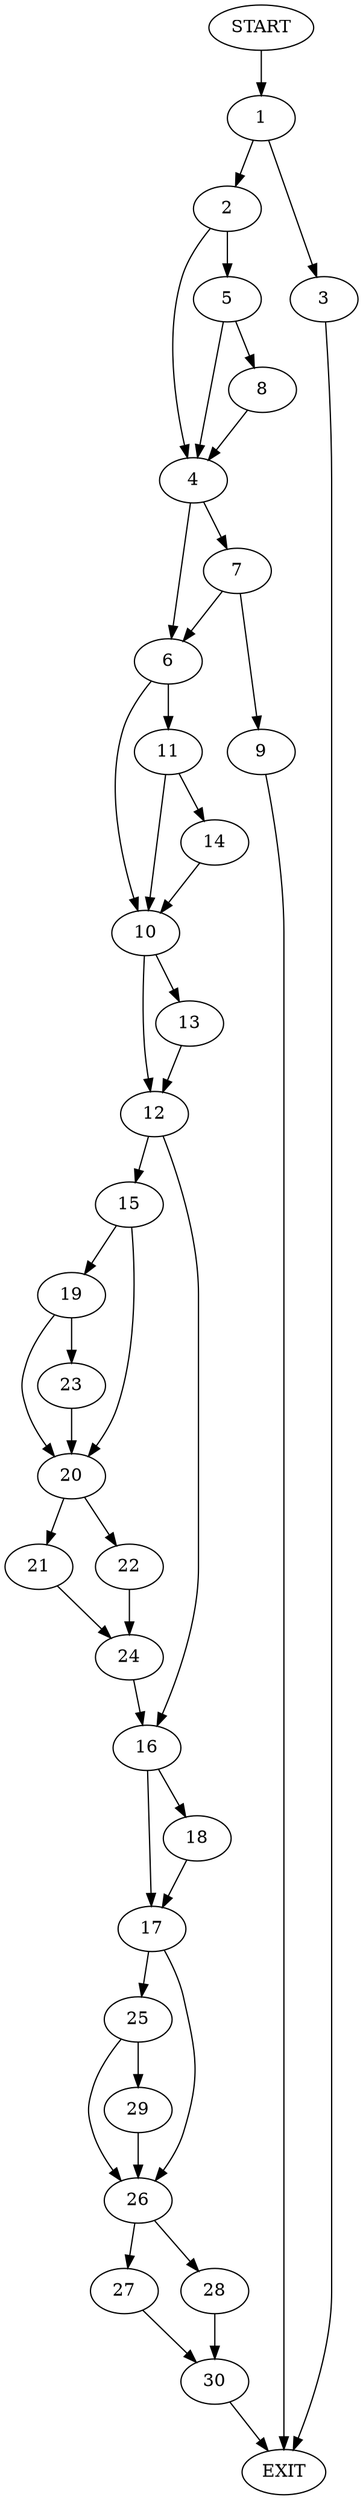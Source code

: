 digraph {
0 [label="START"]
31 [label="EXIT"]
0 -> 1
1 -> 2
1 -> 3
3 -> 31
2 -> 4
2 -> 5
4 -> 6
4 -> 7
5 -> 4
5 -> 8
8 -> 4
7 -> 6
7 -> 9
6 -> 10
6 -> 11
9 -> 31
10 -> 12
10 -> 13
11 -> 14
11 -> 10
14 -> 10
13 -> 12
12 -> 15
12 -> 16
16 -> 17
16 -> 18
15 -> 19
15 -> 20
20 -> 21
20 -> 22
19 -> 23
19 -> 20
23 -> 20
21 -> 24
22 -> 24
24 -> 16
17 -> 25
17 -> 26
18 -> 17
26 -> 27
26 -> 28
25 -> 26
25 -> 29
29 -> 26
27 -> 30
28 -> 30
30 -> 31
}
